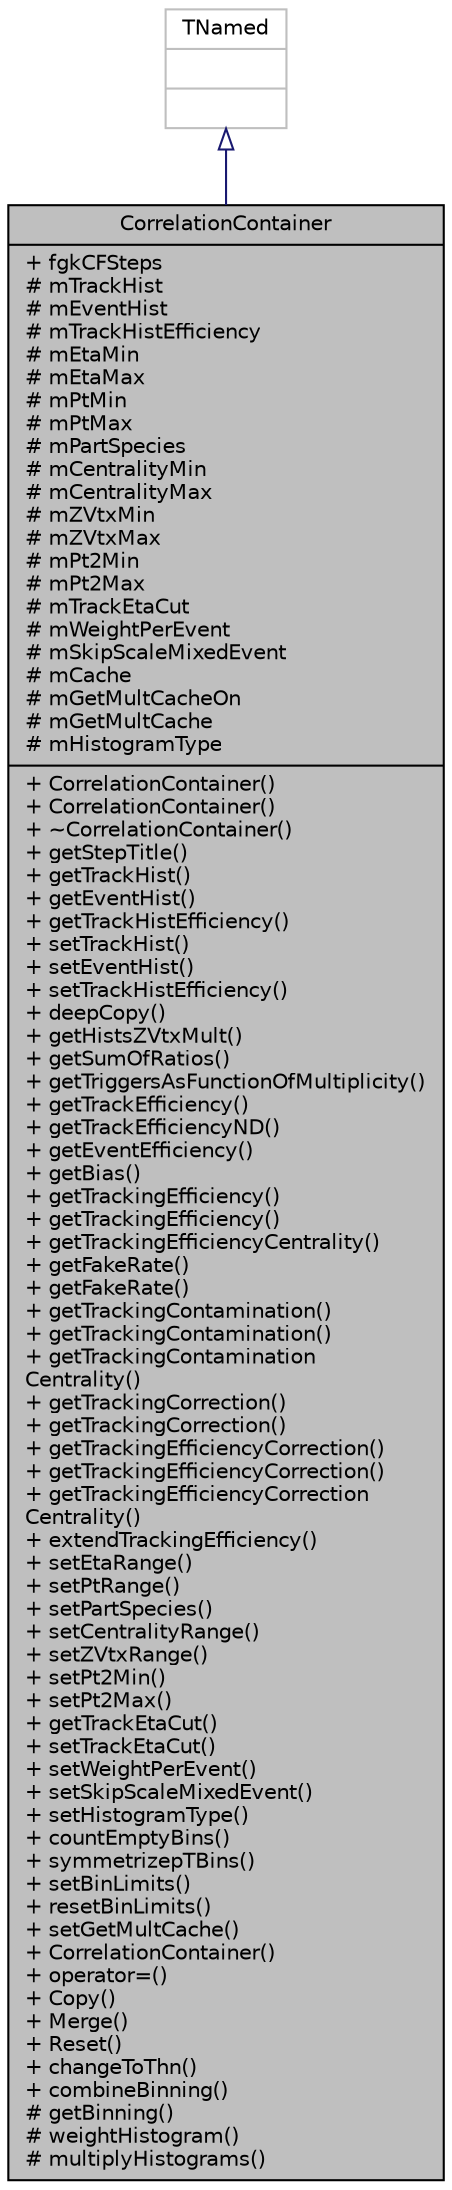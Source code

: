 digraph "CorrelationContainer"
{
 // INTERACTIVE_SVG=YES
  bgcolor="transparent";
  edge [fontname="Helvetica",fontsize="10",labelfontname="Helvetica",labelfontsize="10"];
  node [fontname="Helvetica",fontsize="10",shape=record];
  Node0 [label="{CorrelationContainer\n|+ fgkCFSteps\l# mTrackHist\l# mEventHist\l# mTrackHistEfficiency\l# mEtaMin\l# mEtaMax\l# mPtMin\l# mPtMax\l# mPartSpecies\l# mCentralityMin\l# mCentralityMax\l# mZVtxMin\l# mZVtxMax\l# mPt2Min\l# mPt2Max\l# mTrackEtaCut\l# mWeightPerEvent\l# mSkipScaleMixedEvent\l# mCache\l# mGetMultCacheOn\l# mGetMultCache\l# mHistogramType\l|+ CorrelationContainer()\l+ CorrelationContainer()\l+ ~CorrelationContainer()\l+ getStepTitle()\l+ getTrackHist()\l+ getEventHist()\l+ getTrackHistEfficiency()\l+ setTrackHist()\l+ setEventHist()\l+ setTrackHistEfficiency()\l+ deepCopy()\l+ getHistsZVtxMult()\l+ getSumOfRatios()\l+ getTriggersAsFunctionOfMultiplicity()\l+ getTrackEfficiency()\l+ getTrackEfficiencyND()\l+ getEventEfficiency()\l+ getBias()\l+ getTrackingEfficiency()\l+ getTrackingEfficiency()\l+ getTrackingEfficiencyCentrality()\l+ getFakeRate()\l+ getFakeRate()\l+ getTrackingContamination()\l+ getTrackingContamination()\l+ getTrackingContamination\lCentrality()\l+ getTrackingCorrection()\l+ getTrackingCorrection()\l+ getTrackingEfficiencyCorrection()\l+ getTrackingEfficiencyCorrection()\l+ getTrackingEfficiencyCorrection\lCentrality()\l+ extendTrackingEfficiency()\l+ setEtaRange()\l+ setPtRange()\l+ setPartSpecies()\l+ setCentralityRange()\l+ setZVtxRange()\l+ setPt2Min()\l+ setPt2Max()\l+ getTrackEtaCut()\l+ setTrackEtaCut()\l+ setWeightPerEvent()\l+ setSkipScaleMixedEvent()\l+ setHistogramType()\l+ countEmptyBins()\l+ symmetrizepTBins()\l+ setBinLimits()\l+ resetBinLimits()\l+ setGetMultCache()\l+ CorrelationContainer()\l+ operator=()\l+ Copy()\l+ Merge()\l+ Reset()\l+ changeToThn()\l+ combineBinning()\l# getBinning()\l# weightHistogram()\l# multiplyHistograms()\l}",height=0.2,width=0.4,color="black", fillcolor="grey75", style="filled", fontcolor="black"];
  Node1 -> Node0 [dir="back",color="midnightblue",fontsize="10",style="solid",arrowtail="onormal",fontname="Helvetica"];
  Node1 [label="{TNamed\n||}",height=0.2,width=0.4,color="grey75"];
}

